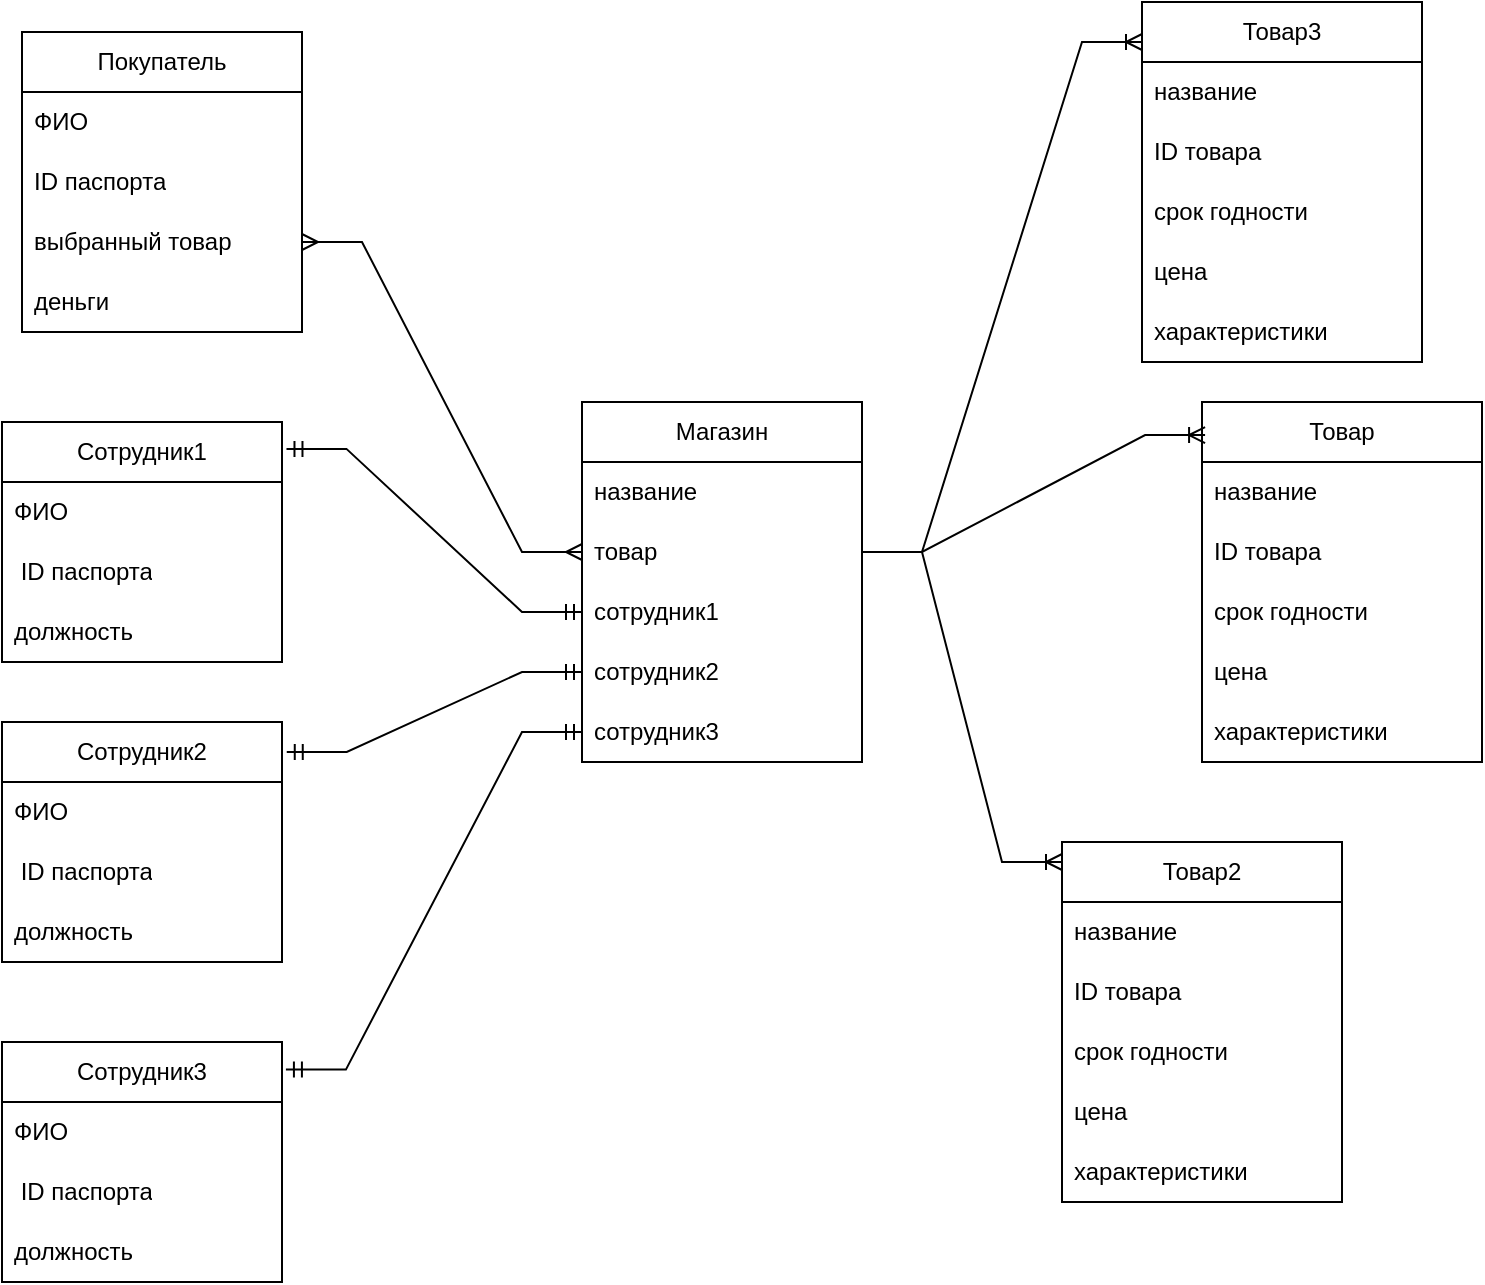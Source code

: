 <mxfile version="20.8.21" type="device"><diagram name="Страница 1" id="g9vuT7x_rUSwy0Wd8BsU"><mxGraphModel dx="1002" dy="577" grid="1" gridSize="10" guides="1" tooltips="1" connect="1" arrows="1" fold="1" page="1" pageScale="1" pageWidth="827" pageHeight="1169" math="0" shadow="0"><root><mxCell id="0"/><mxCell id="1" parent="0"/><mxCell id="eHEQwLa9_p8B37SxVfCx-1" value="Сотрудник1" style="swimlane;fontStyle=0;childLayout=stackLayout;horizontal=1;startSize=30;horizontalStack=0;resizeParent=1;resizeParentMax=0;resizeLast=0;collapsible=1;marginBottom=0;whiteSpace=wrap;html=1;" vertex="1" parent="1"><mxGeometry x="50" y="240" width="140" height="120" as="geometry"/></mxCell><mxCell id="eHEQwLa9_p8B37SxVfCx-2" value="ФИО" style="text;strokeColor=none;fillColor=none;align=left;verticalAlign=middle;spacingLeft=4;spacingRight=4;overflow=hidden;points=[[0,0.5],[1,0.5]];portConstraint=eastwest;rotatable=0;whiteSpace=wrap;html=1;" vertex="1" parent="eHEQwLa9_p8B37SxVfCx-1"><mxGeometry y="30" width="140" height="30" as="geometry"/></mxCell><mxCell id="eHEQwLa9_p8B37SxVfCx-3" value="&amp;nbsp;ID паспорта" style="text;strokeColor=none;fillColor=none;align=left;verticalAlign=middle;spacingLeft=4;spacingRight=4;overflow=hidden;points=[[0,0.5],[1,0.5]];portConstraint=eastwest;rotatable=0;whiteSpace=wrap;html=1;" vertex="1" parent="eHEQwLa9_p8B37SxVfCx-1"><mxGeometry y="60" width="140" height="30" as="geometry"/></mxCell><mxCell id="eHEQwLa9_p8B37SxVfCx-4" value="должность" style="text;strokeColor=none;fillColor=none;align=left;verticalAlign=middle;spacingLeft=4;spacingRight=4;overflow=hidden;points=[[0,0.5],[1,0.5]];portConstraint=eastwest;rotatable=0;whiteSpace=wrap;html=1;" vertex="1" parent="eHEQwLa9_p8B37SxVfCx-1"><mxGeometry y="90" width="140" height="30" as="geometry"/></mxCell><mxCell id="eHEQwLa9_p8B37SxVfCx-5" value="Магазин" style="swimlane;fontStyle=0;childLayout=stackLayout;horizontal=1;startSize=30;horizontalStack=0;resizeParent=1;resizeParentMax=0;resizeLast=0;collapsible=1;marginBottom=0;whiteSpace=wrap;html=1;" vertex="1" parent="1"><mxGeometry x="340" y="230" width="140" height="180" as="geometry"/></mxCell><mxCell id="eHEQwLa9_p8B37SxVfCx-6" value="название" style="text;strokeColor=none;fillColor=none;align=left;verticalAlign=middle;spacingLeft=4;spacingRight=4;overflow=hidden;points=[[0,0.5],[1,0.5]];portConstraint=eastwest;rotatable=0;whiteSpace=wrap;html=1;" vertex="1" parent="eHEQwLa9_p8B37SxVfCx-5"><mxGeometry y="30" width="140" height="30" as="geometry"/></mxCell><mxCell id="eHEQwLa9_p8B37SxVfCx-7" value="товар" style="text;strokeColor=none;fillColor=none;align=left;verticalAlign=middle;spacingLeft=4;spacingRight=4;overflow=hidden;points=[[0,0.5],[1,0.5]];portConstraint=eastwest;rotatable=0;whiteSpace=wrap;html=1;" vertex="1" parent="eHEQwLa9_p8B37SxVfCx-5"><mxGeometry y="60" width="140" height="30" as="geometry"/></mxCell><mxCell id="eHEQwLa9_p8B37SxVfCx-8" value="сотрудник1" style="text;strokeColor=none;fillColor=none;align=left;verticalAlign=middle;spacingLeft=4;spacingRight=4;overflow=hidden;points=[[0,0.5],[1,0.5]];portConstraint=eastwest;rotatable=0;whiteSpace=wrap;html=1;" vertex="1" parent="eHEQwLa9_p8B37SxVfCx-5"><mxGeometry y="90" width="140" height="30" as="geometry"/></mxCell><mxCell id="eHEQwLa9_p8B37SxVfCx-52" value="сотрудник2" style="text;strokeColor=none;fillColor=none;align=left;verticalAlign=middle;spacingLeft=4;spacingRight=4;overflow=hidden;points=[[0,0.5],[1,0.5]];portConstraint=eastwest;rotatable=0;whiteSpace=wrap;html=1;" vertex="1" parent="eHEQwLa9_p8B37SxVfCx-5"><mxGeometry y="120" width="140" height="30" as="geometry"/></mxCell><mxCell id="eHEQwLa9_p8B37SxVfCx-51" value="сотрудник3" style="text;strokeColor=none;fillColor=none;align=left;verticalAlign=middle;spacingLeft=4;spacingRight=4;overflow=hidden;points=[[0,0.5],[1,0.5]];portConstraint=eastwest;rotatable=0;whiteSpace=wrap;html=1;" vertex="1" parent="eHEQwLa9_p8B37SxVfCx-5"><mxGeometry y="150" width="140" height="30" as="geometry"/></mxCell><mxCell id="eHEQwLa9_p8B37SxVfCx-13" value="Покупатель" style="swimlane;fontStyle=0;childLayout=stackLayout;horizontal=1;startSize=30;horizontalStack=0;resizeParent=1;resizeParentMax=0;resizeLast=0;collapsible=1;marginBottom=0;whiteSpace=wrap;html=1;" vertex="1" parent="1"><mxGeometry x="60" y="45" width="140" height="150" as="geometry"/></mxCell><mxCell id="eHEQwLa9_p8B37SxVfCx-14" value="ФИО" style="text;strokeColor=none;fillColor=none;align=left;verticalAlign=middle;spacingLeft=4;spacingRight=4;overflow=hidden;points=[[0,0.5],[1,0.5]];portConstraint=eastwest;rotatable=0;whiteSpace=wrap;html=1;" vertex="1" parent="eHEQwLa9_p8B37SxVfCx-13"><mxGeometry y="30" width="140" height="30" as="geometry"/></mxCell><mxCell id="eHEQwLa9_p8B37SxVfCx-15" value="ID паспорта" style="text;strokeColor=none;fillColor=none;align=left;verticalAlign=middle;spacingLeft=4;spacingRight=4;overflow=hidden;points=[[0,0.5],[1,0.5]];portConstraint=eastwest;rotatable=0;whiteSpace=wrap;html=1;" vertex="1" parent="eHEQwLa9_p8B37SxVfCx-13"><mxGeometry y="60" width="140" height="30" as="geometry"/></mxCell><mxCell id="eHEQwLa9_p8B37SxVfCx-16" value="выбранный товар" style="text;strokeColor=none;fillColor=none;align=left;verticalAlign=middle;spacingLeft=4;spacingRight=4;overflow=hidden;points=[[0,0.5],[1,0.5]];portConstraint=eastwest;rotatable=0;whiteSpace=wrap;html=1;" vertex="1" parent="eHEQwLa9_p8B37SxVfCx-13"><mxGeometry y="90" width="140" height="30" as="geometry"/></mxCell><mxCell id="eHEQwLa9_p8B37SxVfCx-43" value="деньги" style="text;strokeColor=none;fillColor=none;align=left;verticalAlign=middle;spacingLeft=4;spacingRight=4;overflow=hidden;points=[[0,0.5],[1,0.5]];portConstraint=eastwest;rotatable=0;whiteSpace=wrap;html=1;" vertex="1" parent="eHEQwLa9_p8B37SxVfCx-13"><mxGeometry y="120" width="140" height="30" as="geometry"/></mxCell><mxCell id="eHEQwLa9_p8B37SxVfCx-25" value="Товар2" style="swimlane;fontStyle=0;childLayout=stackLayout;horizontal=1;startSize=30;horizontalStack=0;resizeParent=1;resizeParentMax=0;resizeLast=0;collapsible=1;marginBottom=0;whiteSpace=wrap;html=1;" vertex="1" parent="1"><mxGeometry x="580" y="450" width="140" height="180" as="geometry"/></mxCell><mxCell id="eHEQwLa9_p8B37SxVfCx-26" value="название" style="text;strokeColor=none;fillColor=none;align=left;verticalAlign=middle;spacingLeft=4;spacingRight=4;overflow=hidden;points=[[0,0.5],[1,0.5]];portConstraint=eastwest;rotatable=0;whiteSpace=wrap;html=1;" vertex="1" parent="eHEQwLa9_p8B37SxVfCx-25"><mxGeometry y="30" width="140" height="30" as="geometry"/></mxCell><mxCell id="eHEQwLa9_p8B37SxVfCx-27" value="ID товара" style="text;strokeColor=none;fillColor=none;align=left;verticalAlign=middle;spacingLeft=4;spacingRight=4;overflow=hidden;points=[[0,0.5],[1,0.5]];portConstraint=eastwest;rotatable=0;whiteSpace=wrap;html=1;" vertex="1" parent="eHEQwLa9_p8B37SxVfCx-25"><mxGeometry y="60" width="140" height="30" as="geometry"/></mxCell><mxCell id="eHEQwLa9_p8B37SxVfCx-28" value="срок годности" style="text;strokeColor=none;fillColor=none;align=left;verticalAlign=middle;spacingLeft=4;spacingRight=4;overflow=hidden;points=[[0,0.5],[1,0.5]];portConstraint=eastwest;rotatable=0;whiteSpace=wrap;html=1;" vertex="1" parent="eHEQwLa9_p8B37SxVfCx-25"><mxGeometry y="90" width="140" height="30" as="geometry"/></mxCell><mxCell id="eHEQwLa9_p8B37SxVfCx-29" value="цена" style="text;strokeColor=none;fillColor=none;align=left;verticalAlign=middle;spacingLeft=4;spacingRight=4;overflow=hidden;points=[[0,0.5],[1,0.5]];portConstraint=eastwest;rotatable=0;whiteSpace=wrap;html=1;" vertex="1" parent="eHEQwLa9_p8B37SxVfCx-25"><mxGeometry y="120" width="140" height="30" as="geometry"/></mxCell><mxCell id="eHEQwLa9_p8B37SxVfCx-30" value="характеристики" style="text;strokeColor=none;fillColor=none;align=left;verticalAlign=middle;spacingLeft=4;spacingRight=4;overflow=hidden;points=[[0,0.5],[1,0.5]];portConstraint=eastwest;rotatable=0;whiteSpace=wrap;html=1;" vertex="1" parent="eHEQwLa9_p8B37SxVfCx-25"><mxGeometry y="150" width="140" height="30" as="geometry"/></mxCell><mxCell id="eHEQwLa9_p8B37SxVfCx-31" value="Товар3" style="swimlane;fontStyle=0;childLayout=stackLayout;horizontal=1;startSize=30;horizontalStack=0;resizeParent=1;resizeParentMax=0;resizeLast=0;collapsible=1;marginBottom=0;whiteSpace=wrap;html=1;" vertex="1" parent="1"><mxGeometry x="620" y="30" width="140" height="180" as="geometry"/></mxCell><mxCell id="eHEQwLa9_p8B37SxVfCx-32" value="название" style="text;strokeColor=none;fillColor=none;align=left;verticalAlign=middle;spacingLeft=4;spacingRight=4;overflow=hidden;points=[[0,0.5],[1,0.5]];portConstraint=eastwest;rotatable=0;whiteSpace=wrap;html=1;" vertex="1" parent="eHEQwLa9_p8B37SxVfCx-31"><mxGeometry y="30" width="140" height="30" as="geometry"/></mxCell><mxCell id="eHEQwLa9_p8B37SxVfCx-33" value="ID товара" style="text;strokeColor=none;fillColor=none;align=left;verticalAlign=middle;spacingLeft=4;spacingRight=4;overflow=hidden;points=[[0,0.5],[1,0.5]];portConstraint=eastwest;rotatable=0;whiteSpace=wrap;html=1;" vertex="1" parent="eHEQwLa9_p8B37SxVfCx-31"><mxGeometry y="60" width="140" height="30" as="geometry"/></mxCell><mxCell id="eHEQwLa9_p8B37SxVfCx-34" value="срок годности" style="text;strokeColor=none;fillColor=none;align=left;verticalAlign=middle;spacingLeft=4;spacingRight=4;overflow=hidden;points=[[0,0.5],[1,0.5]];portConstraint=eastwest;rotatable=0;whiteSpace=wrap;html=1;" vertex="1" parent="eHEQwLa9_p8B37SxVfCx-31"><mxGeometry y="90" width="140" height="30" as="geometry"/></mxCell><mxCell id="eHEQwLa9_p8B37SxVfCx-35" value="цена" style="text;strokeColor=none;fillColor=none;align=left;verticalAlign=middle;spacingLeft=4;spacingRight=4;overflow=hidden;points=[[0,0.5],[1,0.5]];portConstraint=eastwest;rotatable=0;whiteSpace=wrap;html=1;" vertex="1" parent="eHEQwLa9_p8B37SxVfCx-31"><mxGeometry y="120" width="140" height="30" as="geometry"/></mxCell><mxCell id="eHEQwLa9_p8B37SxVfCx-36" value="характеристики" style="text;strokeColor=none;fillColor=none;align=left;verticalAlign=middle;spacingLeft=4;spacingRight=4;overflow=hidden;points=[[0,0.5],[1,0.5]];portConstraint=eastwest;rotatable=0;whiteSpace=wrap;html=1;" vertex="1" parent="eHEQwLa9_p8B37SxVfCx-31"><mxGeometry y="150" width="140" height="30" as="geometry"/></mxCell><mxCell id="eHEQwLa9_p8B37SxVfCx-37" value="Товар" style="swimlane;fontStyle=0;childLayout=stackLayout;horizontal=1;startSize=30;horizontalStack=0;resizeParent=1;resizeParentMax=0;resizeLast=0;collapsible=1;marginBottom=0;whiteSpace=wrap;html=1;" vertex="1" parent="1"><mxGeometry x="650" y="230" width="140" height="180" as="geometry"/></mxCell><mxCell id="eHEQwLa9_p8B37SxVfCx-38" value="название" style="text;strokeColor=none;fillColor=none;align=left;verticalAlign=middle;spacingLeft=4;spacingRight=4;overflow=hidden;points=[[0,0.5],[1,0.5]];portConstraint=eastwest;rotatable=0;whiteSpace=wrap;html=1;" vertex="1" parent="eHEQwLa9_p8B37SxVfCx-37"><mxGeometry y="30" width="140" height="30" as="geometry"/></mxCell><mxCell id="eHEQwLa9_p8B37SxVfCx-39" value="ID товара" style="text;strokeColor=none;fillColor=none;align=left;verticalAlign=middle;spacingLeft=4;spacingRight=4;overflow=hidden;points=[[0,0.5],[1,0.5]];portConstraint=eastwest;rotatable=0;whiteSpace=wrap;html=1;" vertex="1" parent="eHEQwLa9_p8B37SxVfCx-37"><mxGeometry y="60" width="140" height="30" as="geometry"/></mxCell><mxCell id="eHEQwLa9_p8B37SxVfCx-40" value="срок годности" style="text;strokeColor=none;fillColor=none;align=left;verticalAlign=middle;spacingLeft=4;spacingRight=4;overflow=hidden;points=[[0,0.5],[1,0.5]];portConstraint=eastwest;rotatable=0;whiteSpace=wrap;html=1;" vertex="1" parent="eHEQwLa9_p8B37SxVfCx-37"><mxGeometry y="90" width="140" height="30" as="geometry"/></mxCell><mxCell id="eHEQwLa9_p8B37SxVfCx-41" value="цена" style="text;strokeColor=none;fillColor=none;align=left;verticalAlign=middle;spacingLeft=4;spacingRight=4;overflow=hidden;points=[[0,0.5],[1,0.5]];portConstraint=eastwest;rotatable=0;whiteSpace=wrap;html=1;" vertex="1" parent="eHEQwLa9_p8B37SxVfCx-37"><mxGeometry y="120" width="140" height="30" as="geometry"/></mxCell><mxCell id="eHEQwLa9_p8B37SxVfCx-42" value="характеристики" style="text;strokeColor=none;fillColor=none;align=left;verticalAlign=middle;spacingLeft=4;spacingRight=4;overflow=hidden;points=[[0,0.5],[1,0.5]];portConstraint=eastwest;rotatable=0;whiteSpace=wrap;html=1;" vertex="1" parent="eHEQwLa9_p8B37SxVfCx-37"><mxGeometry y="150" width="140" height="30" as="geometry"/></mxCell><mxCell id="eHEQwLa9_p8B37SxVfCx-46" value="" style="edgeStyle=entityRelationEdgeStyle;fontSize=12;html=1;endArrow=ERoneToMany;rounded=0;exitX=1;exitY=0.5;exitDx=0;exitDy=0;entryX=0.011;entryY=0.092;entryDx=0;entryDy=0;entryPerimeter=0;" edge="1" parent="1" source="eHEQwLa9_p8B37SxVfCx-7" target="eHEQwLa9_p8B37SxVfCx-37"><mxGeometry width="100" height="100" relative="1" as="geometry"><mxPoint x="550" y="340" as="sourcePoint"/><mxPoint x="650" y="240" as="targetPoint"/></mxGeometry></mxCell><mxCell id="eHEQwLa9_p8B37SxVfCx-47" value="" style="edgeStyle=entityRelationEdgeStyle;fontSize=12;html=1;endArrow=ERoneToMany;rounded=0;entryX=0.011;entryY=0.092;entryDx=0;entryDy=0;entryPerimeter=0;exitX=1;exitY=0.5;exitDx=0;exitDy=0;" edge="1" parent="1" source="eHEQwLa9_p8B37SxVfCx-7"><mxGeometry width="100" height="100" relative="1" as="geometry"><mxPoint x="450" y="108" as="sourcePoint"/><mxPoint x="620" y="50" as="targetPoint"/></mxGeometry></mxCell><mxCell id="eHEQwLa9_p8B37SxVfCx-48" value="" style="edgeStyle=entityRelationEdgeStyle;fontSize=12;html=1;endArrow=ERoneToMany;rounded=0;exitX=1;exitY=0.5;exitDx=0;exitDy=0;entryX=0.011;entryY=0.092;entryDx=0;entryDy=0;entryPerimeter=0;" edge="1" parent="1" source="eHEQwLa9_p8B37SxVfCx-7"><mxGeometry width="100" height="100" relative="1" as="geometry"><mxPoint x="408" y="518" as="sourcePoint"/><mxPoint x="580" y="460" as="targetPoint"/></mxGeometry></mxCell><mxCell id="eHEQwLa9_p8B37SxVfCx-49" value="" style="edgeStyle=entityRelationEdgeStyle;fontSize=12;html=1;endArrow=ERmandOne;startArrow=ERmandOne;rounded=0;exitX=1.016;exitY=0.112;exitDx=0;exitDy=0;exitPerimeter=0;" edge="1" parent="1" source="eHEQwLa9_p8B37SxVfCx-1"><mxGeometry width="100" height="100" relative="1" as="geometry"><mxPoint x="240" y="435" as="sourcePoint"/><mxPoint x="340" y="335" as="targetPoint"/></mxGeometry></mxCell><mxCell id="eHEQwLa9_p8B37SxVfCx-50" value="" style="edgeStyle=entityRelationEdgeStyle;fontSize=12;html=1;endArrow=ERmany;startArrow=ERmany;rounded=0;entryX=0;entryY=0.5;entryDx=0;entryDy=0;exitX=1;exitY=0.5;exitDx=0;exitDy=0;" edge="1" parent="1" source="eHEQwLa9_p8B37SxVfCx-16" target="eHEQwLa9_p8B37SxVfCx-7"><mxGeometry width="100" height="100" relative="1" as="geometry"><mxPoint x="280" y="170" as="sourcePoint"/><mxPoint x="290" y="440" as="targetPoint"/></mxGeometry></mxCell><mxCell id="eHEQwLa9_p8B37SxVfCx-53" value="Сотрудник3" style="swimlane;fontStyle=0;childLayout=stackLayout;horizontal=1;startSize=30;horizontalStack=0;resizeParent=1;resizeParentMax=0;resizeLast=0;collapsible=1;marginBottom=0;whiteSpace=wrap;html=1;" vertex="1" parent="1"><mxGeometry x="50" y="550" width="140" height="120" as="geometry"/></mxCell><mxCell id="eHEQwLa9_p8B37SxVfCx-54" value="ФИО" style="text;strokeColor=none;fillColor=none;align=left;verticalAlign=middle;spacingLeft=4;spacingRight=4;overflow=hidden;points=[[0,0.5],[1,0.5]];portConstraint=eastwest;rotatable=0;whiteSpace=wrap;html=1;" vertex="1" parent="eHEQwLa9_p8B37SxVfCx-53"><mxGeometry y="30" width="140" height="30" as="geometry"/></mxCell><mxCell id="eHEQwLa9_p8B37SxVfCx-55" value="&amp;nbsp;ID паспорта" style="text;strokeColor=none;fillColor=none;align=left;verticalAlign=middle;spacingLeft=4;spacingRight=4;overflow=hidden;points=[[0,0.5],[1,0.5]];portConstraint=eastwest;rotatable=0;whiteSpace=wrap;html=1;" vertex="1" parent="eHEQwLa9_p8B37SxVfCx-53"><mxGeometry y="60" width="140" height="30" as="geometry"/></mxCell><mxCell id="eHEQwLa9_p8B37SxVfCx-56" value="должность" style="text;strokeColor=none;fillColor=none;align=left;verticalAlign=middle;spacingLeft=4;spacingRight=4;overflow=hidden;points=[[0,0.5],[1,0.5]];portConstraint=eastwest;rotatable=0;whiteSpace=wrap;html=1;" vertex="1" parent="eHEQwLa9_p8B37SxVfCx-53"><mxGeometry y="90" width="140" height="30" as="geometry"/></mxCell><mxCell id="eHEQwLa9_p8B37SxVfCx-57" value="Сотрудник2" style="swimlane;fontStyle=0;childLayout=stackLayout;horizontal=1;startSize=30;horizontalStack=0;resizeParent=1;resizeParentMax=0;resizeLast=0;collapsible=1;marginBottom=0;whiteSpace=wrap;html=1;" vertex="1" parent="1"><mxGeometry x="50" y="390" width="140" height="120" as="geometry"/></mxCell><mxCell id="eHEQwLa9_p8B37SxVfCx-58" value="ФИО" style="text;strokeColor=none;fillColor=none;align=left;verticalAlign=middle;spacingLeft=4;spacingRight=4;overflow=hidden;points=[[0,0.5],[1,0.5]];portConstraint=eastwest;rotatable=0;whiteSpace=wrap;html=1;" vertex="1" parent="eHEQwLa9_p8B37SxVfCx-57"><mxGeometry y="30" width="140" height="30" as="geometry"/></mxCell><mxCell id="eHEQwLa9_p8B37SxVfCx-59" value="&amp;nbsp;ID паспорта" style="text;strokeColor=none;fillColor=none;align=left;verticalAlign=middle;spacingLeft=4;spacingRight=4;overflow=hidden;points=[[0,0.5],[1,0.5]];portConstraint=eastwest;rotatable=0;whiteSpace=wrap;html=1;" vertex="1" parent="eHEQwLa9_p8B37SxVfCx-57"><mxGeometry y="60" width="140" height="30" as="geometry"/></mxCell><mxCell id="eHEQwLa9_p8B37SxVfCx-60" value="должность" style="text;strokeColor=none;fillColor=none;align=left;verticalAlign=middle;spacingLeft=4;spacingRight=4;overflow=hidden;points=[[0,0.5],[1,0.5]];portConstraint=eastwest;rotatable=0;whiteSpace=wrap;html=1;" vertex="1" parent="eHEQwLa9_p8B37SxVfCx-57"><mxGeometry y="90" width="140" height="30" as="geometry"/></mxCell><mxCell id="eHEQwLa9_p8B37SxVfCx-61" value="" style="edgeStyle=entityRelationEdgeStyle;fontSize=12;html=1;endArrow=ERmandOne;startArrow=ERmandOne;rounded=0;exitX=1.014;exitY=0.115;exitDx=0;exitDy=0;exitPerimeter=0;entryX=0;entryY=0.5;entryDx=0;entryDy=0;" edge="1" parent="1" source="eHEQwLa9_p8B37SxVfCx-53" target="eHEQwLa9_p8B37SxVfCx-51"><mxGeometry width="100" height="100" relative="1" as="geometry"><mxPoint x="380" y="590" as="sourcePoint"/><mxPoint x="330" y="400" as="targetPoint"/></mxGeometry></mxCell><mxCell id="eHEQwLa9_p8B37SxVfCx-62" value="" style="edgeStyle=entityRelationEdgeStyle;fontSize=12;html=1;endArrow=ERmandOne;startArrow=ERmandOne;rounded=0;entryX=0;entryY=0.5;entryDx=0;entryDy=0;exitX=1.017;exitY=0.125;exitDx=0;exitDy=0;exitPerimeter=0;" edge="1" parent="1" source="eHEQwLa9_p8B37SxVfCx-57" target="eHEQwLa9_p8B37SxVfCx-52"><mxGeometry width="100" height="100" relative="1" as="geometry"><mxPoint x="240" y="460" as="sourcePoint"/><mxPoint x="340" y="360" as="targetPoint"/></mxGeometry></mxCell></root></mxGraphModel></diagram></mxfile>